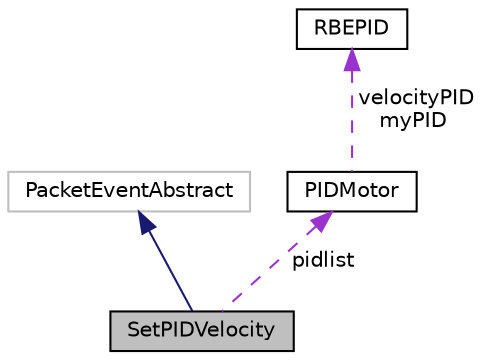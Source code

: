 digraph "SetPIDVelocity"
{
  edge [fontname="Helvetica",fontsize="10",labelfontname="Helvetica",labelfontsize="10"];
  node [fontname="Helvetica",fontsize="10",shape=record];
  Node2 [label="SetPIDVelocity",height=0.2,width=0.4,color="black", fillcolor="grey75", style="filled", fontcolor="black"];
  Node3 -> Node2 [dir="back",color="midnightblue",fontsize="10",style="solid",fontname="Helvetica"];
  Node3 [label="PacketEventAbstract",height=0.2,width=0.4,color="grey75", fillcolor="white", style="filled"];
  Node4 -> Node2 [dir="back",color="darkorchid3",fontsize="10",style="dashed",label=" pidlist" ,fontname="Helvetica"];
  Node4 [label="PIDMotor",height=0.2,width=0.4,color="black", fillcolor="white", style="filled",URL="$classPIDMotor.html"];
  Node5 -> Node4 [dir="back",color="darkorchid3",fontsize="10",style="dashed",label=" velocityPID\nmyPID" ,fontname="Helvetica"];
  Node5 [label="RBEPID",height=0.2,width=0.4,color="black", fillcolor="white", style="filled",URL="$classRBEPID.html"];
}
